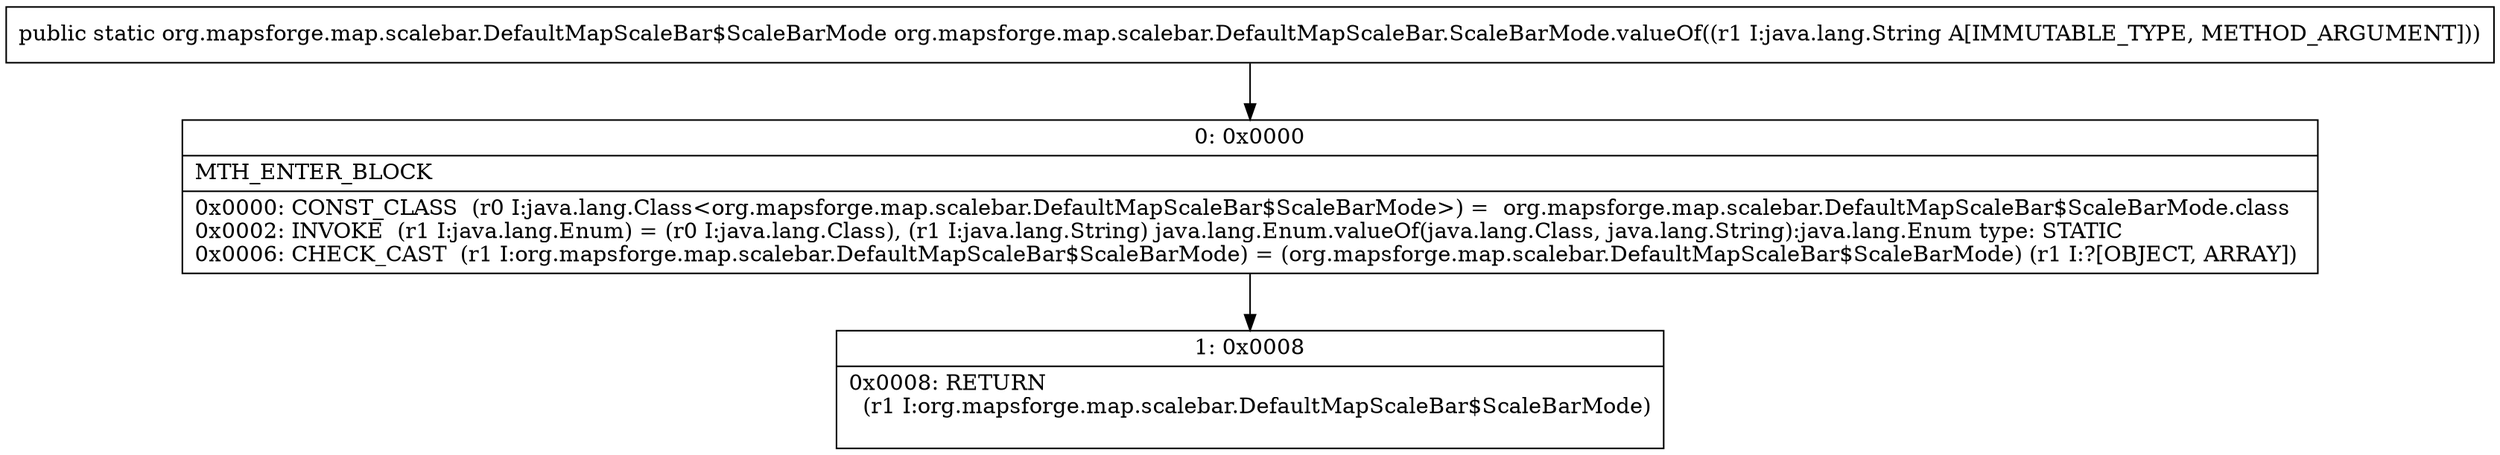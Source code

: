 digraph "CFG fororg.mapsforge.map.scalebar.DefaultMapScaleBar.ScaleBarMode.valueOf(Ljava\/lang\/String;)Lorg\/mapsforge\/map\/scalebar\/DefaultMapScaleBar$ScaleBarMode;" {
Node_0 [shape=record,label="{0\:\ 0x0000|MTH_ENTER_BLOCK\l|0x0000: CONST_CLASS  (r0 I:java.lang.Class\<org.mapsforge.map.scalebar.DefaultMapScaleBar$ScaleBarMode\>) =  org.mapsforge.map.scalebar.DefaultMapScaleBar$ScaleBarMode.class \l0x0002: INVOKE  (r1 I:java.lang.Enum) = (r0 I:java.lang.Class), (r1 I:java.lang.String) java.lang.Enum.valueOf(java.lang.Class, java.lang.String):java.lang.Enum type: STATIC \l0x0006: CHECK_CAST  (r1 I:org.mapsforge.map.scalebar.DefaultMapScaleBar$ScaleBarMode) = (org.mapsforge.map.scalebar.DefaultMapScaleBar$ScaleBarMode) (r1 I:?[OBJECT, ARRAY]) \l}"];
Node_1 [shape=record,label="{1\:\ 0x0008|0x0008: RETURN  \l  (r1 I:org.mapsforge.map.scalebar.DefaultMapScaleBar$ScaleBarMode)\l \l}"];
MethodNode[shape=record,label="{public static org.mapsforge.map.scalebar.DefaultMapScaleBar$ScaleBarMode org.mapsforge.map.scalebar.DefaultMapScaleBar.ScaleBarMode.valueOf((r1 I:java.lang.String A[IMMUTABLE_TYPE, METHOD_ARGUMENT])) }"];
MethodNode -> Node_0;
Node_0 -> Node_1;
}


